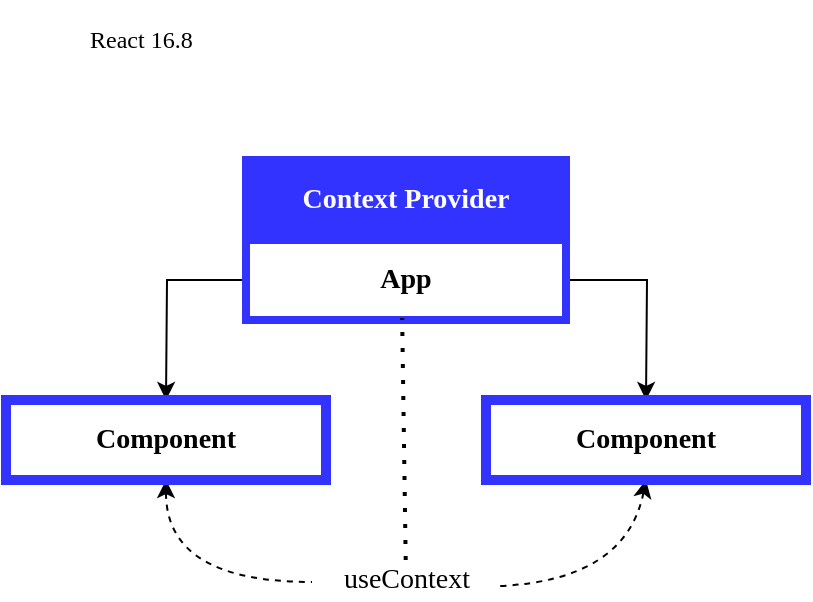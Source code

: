<mxfile version="14.0.1" type="github">
  <diagram id="C5RBs43oDa-KdzZeNtuy" name="Page-1">
    <mxGraphModel dx="1287" dy="752" grid="1" gridSize="10" guides="1" tooltips="1" connect="1" arrows="1" fold="1" page="1" pageScale="1" pageWidth="827" pageHeight="1169" math="0" shadow="0">
      <root>
        <mxCell id="WIyWlLk6GJQsqaUBKTNV-0" />
        <mxCell id="WIyWlLk6GJQsqaUBKTNV-1" parent="WIyWlLk6GJQsqaUBKTNV-0" />
        <mxCell id="bAbTVvDzwwmgNSvh9YL5-1" value="React 16.8" style="text;html=1;strokeColor=none;fillColor=none;align=left;verticalAlign=middle;whiteSpace=wrap;rounded=0;fontFamily=Verdana;" vertex="1" parent="WIyWlLk6GJQsqaUBKTNV-1">
          <mxGeometry x="40" y="40" width="160" height="40" as="geometry" />
        </mxCell>
        <mxCell id="bAbTVvDzwwmgNSvh9YL5-41" value="" style="edgeStyle=orthogonalEdgeStyle;rounded=0;orthogonalLoop=1;jettySize=auto;html=1;fontFamily=Verdana;exitX=0;exitY=0.5;exitDx=0;exitDy=0;" edge="1" parent="WIyWlLk6GJQsqaUBKTNV-1" source="bAbTVvDzwwmgNSvh9YL5-23">
          <mxGeometry relative="1" as="geometry">
            <mxPoint x="119" y="140" as="sourcePoint" />
            <mxPoint x="80" y="240" as="targetPoint" />
          </mxGeometry>
        </mxCell>
        <mxCell id="bAbTVvDzwwmgNSvh9YL5-51" value="" style="edgeStyle=orthogonalEdgeStyle;rounded=0;orthogonalLoop=1;jettySize=auto;html=1;fontFamily=Verdana;fontSize=14;exitX=1;exitY=0.5;exitDx=0;exitDy=0;" edge="1" parent="WIyWlLk6GJQsqaUBKTNV-1" source="bAbTVvDzwwmgNSvh9YL5-23">
          <mxGeometry relative="1" as="geometry">
            <mxPoint x="320" y="240" as="targetPoint" />
          </mxGeometry>
        </mxCell>
        <mxCell id="bAbTVvDzwwmgNSvh9YL5-22" value="Context Provider" style="shape=table;html=1;whiteSpace=wrap;startSize=40;container=1;collapsible=0;childLayout=tableLayout;fontStyle=1;align=center;fontFamily=Verdana;strokeWidth=4;fontSize=14;strokeColor=#3333FF;fillColor=#3333FF;fontColor=#FFFFFF;" vertex="1" parent="WIyWlLk6GJQsqaUBKTNV-1">
          <mxGeometry x="120" y="120" width="160" height="80" as="geometry" />
        </mxCell>
        <mxCell id="bAbTVvDzwwmgNSvh9YL5-23" value="" style="shape=partialRectangle;html=1;whiteSpace=wrap;collapsible=0;dropTarget=0;pointerEvents=0;fillColor=none;top=0;left=0;bottom=0;right=0;points=[[0,0.5],[1,0.5]];portConstraint=eastwest;" vertex="1" parent="bAbTVvDzwwmgNSvh9YL5-22">
          <mxGeometry y="40" width="160" height="40" as="geometry" />
        </mxCell>
        <mxCell id="bAbTVvDzwwmgNSvh9YL5-24" value="&lt;b&gt;&lt;font style=&quot;font-size: 14px&quot; face=&quot;Verdana&quot;&gt;App&lt;/font&gt;&lt;/b&gt;" style="shape=partialRectangle;html=1;whiteSpace=wrap;connectable=0;top=0;left=0;bottom=0;right=0;overflow=hidden;strokeWidth=5;perimeterSpacing=5;labelBackgroundColor=none;fillColor=none;" vertex="1" parent="bAbTVvDzwwmgNSvh9YL5-23">
          <mxGeometry width="160" height="40" as="geometry" />
        </mxCell>
        <mxCell id="bAbTVvDzwwmgNSvh9YL5-53" value="useContext" style="text;html=1;align=center;verticalAlign=middle;resizable=0;points=[];autosize=1;fontSize=14;fontFamily=Verdana;" vertex="1" parent="WIyWlLk6GJQsqaUBKTNV-1">
          <mxGeometry x="155" y="320" width="90" height="20" as="geometry" />
        </mxCell>
        <mxCell id="bAbTVvDzwwmgNSvh9YL5-54" value="" style="endArrow=none;dashed=1;html=1;fontFamily=Verdana;fontSize=14;startArrow=classic;startFill=1;endFill=0;strokeWidth=1;curved=1;" edge="1" parent="WIyWlLk6GJQsqaUBKTNV-1">
          <mxGeometry width="50" height="50" relative="1" as="geometry">
            <mxPoint x="80" y="280" as="sourcePoint" />
            <mxPoint x="153" y="331" as="targetPoint" />
            <Array as="points">
              <mxPoint x="80" y="331" />
            </Array>
          </mxGeometry>
        </mxCell>
        <mxCell id="bAbTVvDzwwmgNSvh9YL5-55" value="" style="endArrow=none;dashed=1;html=1;fontFamily=Verdana;fontSize=14;entryX=1.022;entryY=0.65;entryDx=0;entryDy=0;entryPerimeter=0;startArrow=classic;startFill=1;endFill=0;strokeWidth=1;curved=1;" edge="1" parent="WIyWlLk6GJQsqaUBKTNV-1" target="bAbTVvDzwwmgNSvh9YL5-53">
          <mxGeometry width="50" height="50" relative="1" as="geometry">
            <mxPoint x="320" y="280" as="sourcePoint" />
            <mxPoint x="388.02" y="321" as="targetPoint" />
            <Array as="points">
              <mxPoint x="310" y="330" />
            </Array>
          </mxGeometry>
        </mxCell>
        <mxCell id="bAbTVvDzwwmgNSvh9YL5-56" value="" style="endArrow=none;dashed=1;html=1;dashPattern=1 3;strokeWidth=2;fontFamily=Verdana;fontSize=14;entryX=0.488;entryY=0.975;entryDx=0;entryDy=0;entryPerimeter=0;" edge="1" parent="WIyWlLk6GJQsqaUBKTNV-1" source="bAbTVvDzwwmgNSvh9YL5-53" target="bAbTVvDzwwmgNSvh9YL5-23">
          <mxGeometry width="50" height="50" relative="1" as="geometry">
            <mxPoint x="140" y="300" as="sourcePoint" />
            <mxPoint x="190" y="250" as="targetPoint" />
          </mxGeometry>
        </mxCell>
        <mxCell id="bAbTVvDzwwmgNSvh9YL5-57" value="Component" style="rounded=0;whiteSpace=wrap;html=1;shadow=0;sketch=0;strokeWidth=5;fillColor=#ffffff;fontSize=14;fontColor=#000000;strokeColor=#3333FF;fontStyle=1;fontFamily=Verdana;" vertex="1" parent="WIyWlLk6GJQsqaUBKTNV-1">
          <mxGeometry y="240" width="160" height="40" as="geometry" />
        </mxCell>
        <mxCell id="bAbTVvDzwwmgNSvh9YL5-58" value="Component" style="rounded=0;whiteSpace=wrap;html=1;shadow=0;sketch=0;strokeWidth=5;fillColor=#ffffff;fontSize=14;fontColor=#000000;strokeColor=#3333FF;fontStyle=1;fontFamily=Verdana;" vertex="1" parent="WIyWlLk6GJQsqaUBKTNV-1">
          <mxGeometry x="240" y="240" width="160" height="40" as="geometry" />
        </mxCell>
      </root>
    </mxGraphModel>
  </diagram>
</mxfile>
